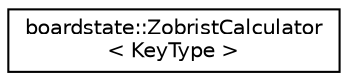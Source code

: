digraph "Graphical Class Hierarchy"
{
 // LATEX_PDF_SIZE
  edge [fontname="Helvetica",fontsize="10",labelfontname="Helvetica",labelfontsize="10"];
  node [fontname="Helvetica",fontsize="10",shape=record];
  rankdir="LR";
  Node0 [label="boardstate::ZobristCalculator\l\< KeyType \>",height=0.2,width=0.4,color="black", fillcolor="white", style="filled",URL="$classboardstate_1_1ZobristCalculator.html",tooltip="Container for all of the hash keys needed to run a boardstate::SingleZobristTracker."];
}
